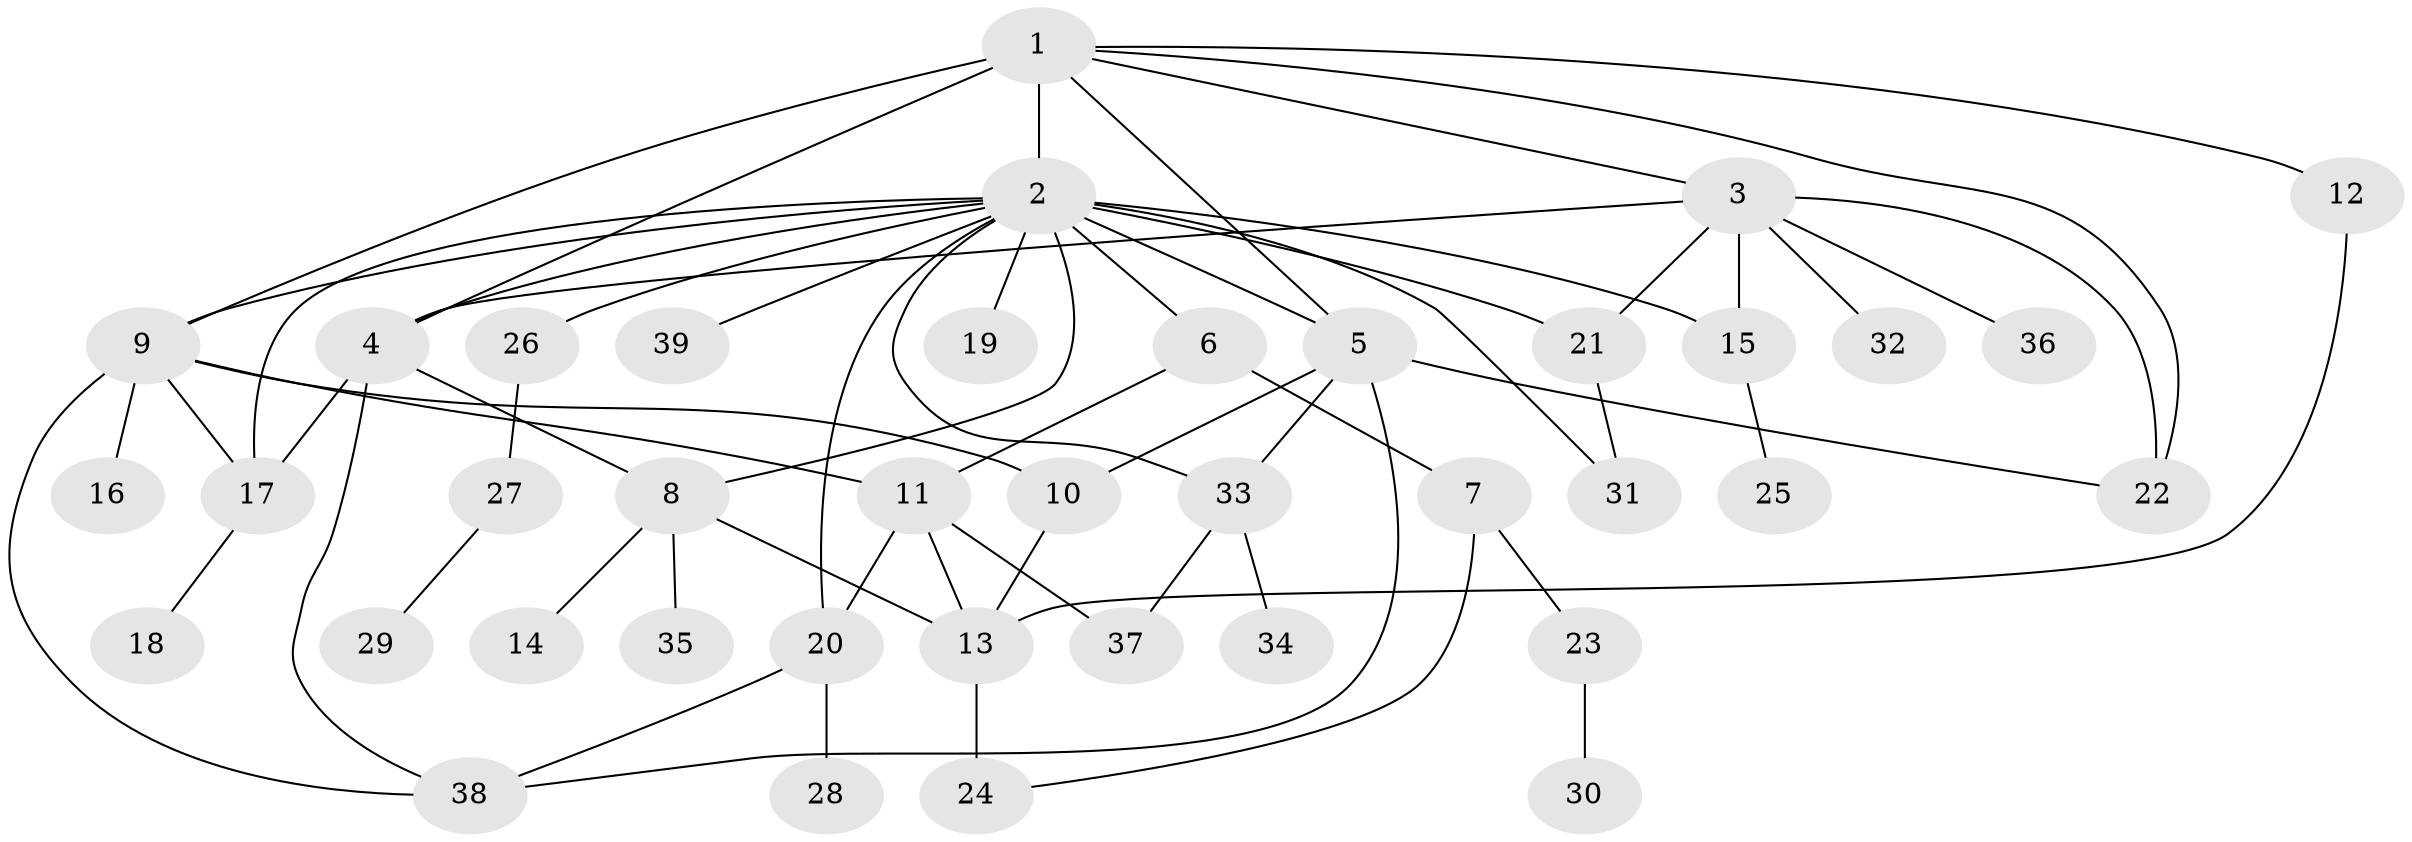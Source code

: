 // original degree distribution, {22: 0.01282051282051282, 3: 0.21794871794871795, 9: 0.01282051282051282, 1: 0.4358974358974359, 5: 0.02564102564102564, 4: 0.08974358974358974, 7: 0.02564102564102564, 6: 0.02564102564102564, 10: 0.01282051282051282, 2: 0.14102564102564102}
// Generated by graph-tools (version 1.1) at 2025/35/03/09/25 02:35:23]
// undirected, 39 vertices, 62 edges
graph export_dot {
graph [start="1"]
  node [color=gray90,style=filled];
  1;
  2;
  3;
  4;
  5;
  6;
  7;
  8;
  9;
  10;
  11;
  12;
  13;
  14;
  15;
  16;
  17;
  18;
  19;
  20;
  21;
  22;
  23;
  24;
  25;
  26;
  27;
  28;
  29;
  30;
  31;
  32;
  33;
  34;
  35;
  36;
  37;
  38;
  39;
  1 -- 2 [weight=12.0];
  1 -- 3 [weight=1.0];
  1 -- 4 [weight=2.0];
  1 -- 5 [weight=1.0];
  1 -- 9 [weight=1.0];
  1 -- 12 [weight=1.0];
  1 -- 22 [weight=1.0];
  2 -- 4 [weight=1.0];
  2 -- 5 [weight=1.0];
  2 -- 6 [weight=1.0];
  2 -- 8 [weight=2.0];
  2 -- 9 [weight=1.0];
  2 -- 15 [weight=1.0];
  2 -- 17 [weight=1.0];
  2 -- 19 [weight=1.0];
  2 -- 20 [weight=1.0];
  2 -- 21 [weight=1.0];
  2 -- 26 [weight=1.0];
  2 -- 31 [weight=1.0];
  2 -- 33 [weight=1.0];
  2 -- 39 [weight=1.0];
  3 -- 4 [weight=1.0];
  3 -- 15 [weight=1.0];
  3 -- 21 [weight=1.0];
  3 -- 22 [weight=1.0];
  3 -- 32 [weight=1.0];
  3 -- 36 [weight=1.0];
  4 -- 8 [weight=1.0];
  4 -- 17 [weight=1.0];
  4 -- 38 [weight=1.0];
  5 -- 10 [weight=1.0];
  5 -- 22 [weight=1.0];
  5 -- 33 [weight=1.0];
  5 -- 38 [weight=1.0];
  6 -- 7 [weight=1.0];
  6 -- 11 [weight=1.0];
  7 -- 23 [weight=1.0];
  7 -- 24 [weight=1.0];
  8 -- 13 [weight=1.0];
  8 -- 14 [weight=1.0];
  8 -- 35 [weight=1.0];
  9 -- 10 [weight=1.0];
  9 -- 11 [weight=1.0];
  9 -- 16 [weight=2.0];
  9 -- 17 [weight=1.0];
  9 -- 38 [weight=1.0];
  10 -- 13 [weight=1.0];
  11 -- 13 [weight=1.0];
  11 -- 20 [weight=1.0];
  11 -- 37 [weight=1.0];
  12 -- 13 [weight=1.0];
  13 -- 24 [weight=2.0];
  15 -- 25 [weight=1.0];
  17 -- 18 [weight=1.0];
  20 -- 28 [weight=2.0];
  20 -- 38 [weight=1.0];
  21 -- 31 [weight=1.0];
  23 -- 30 [weight=1.0];
  26 -- 27 [weight=1.0];
  27 -- 29 [weight=1.0];
  33 -- 34 [weight=1.0];
  33 -- 37 [weight=1.0];
}
